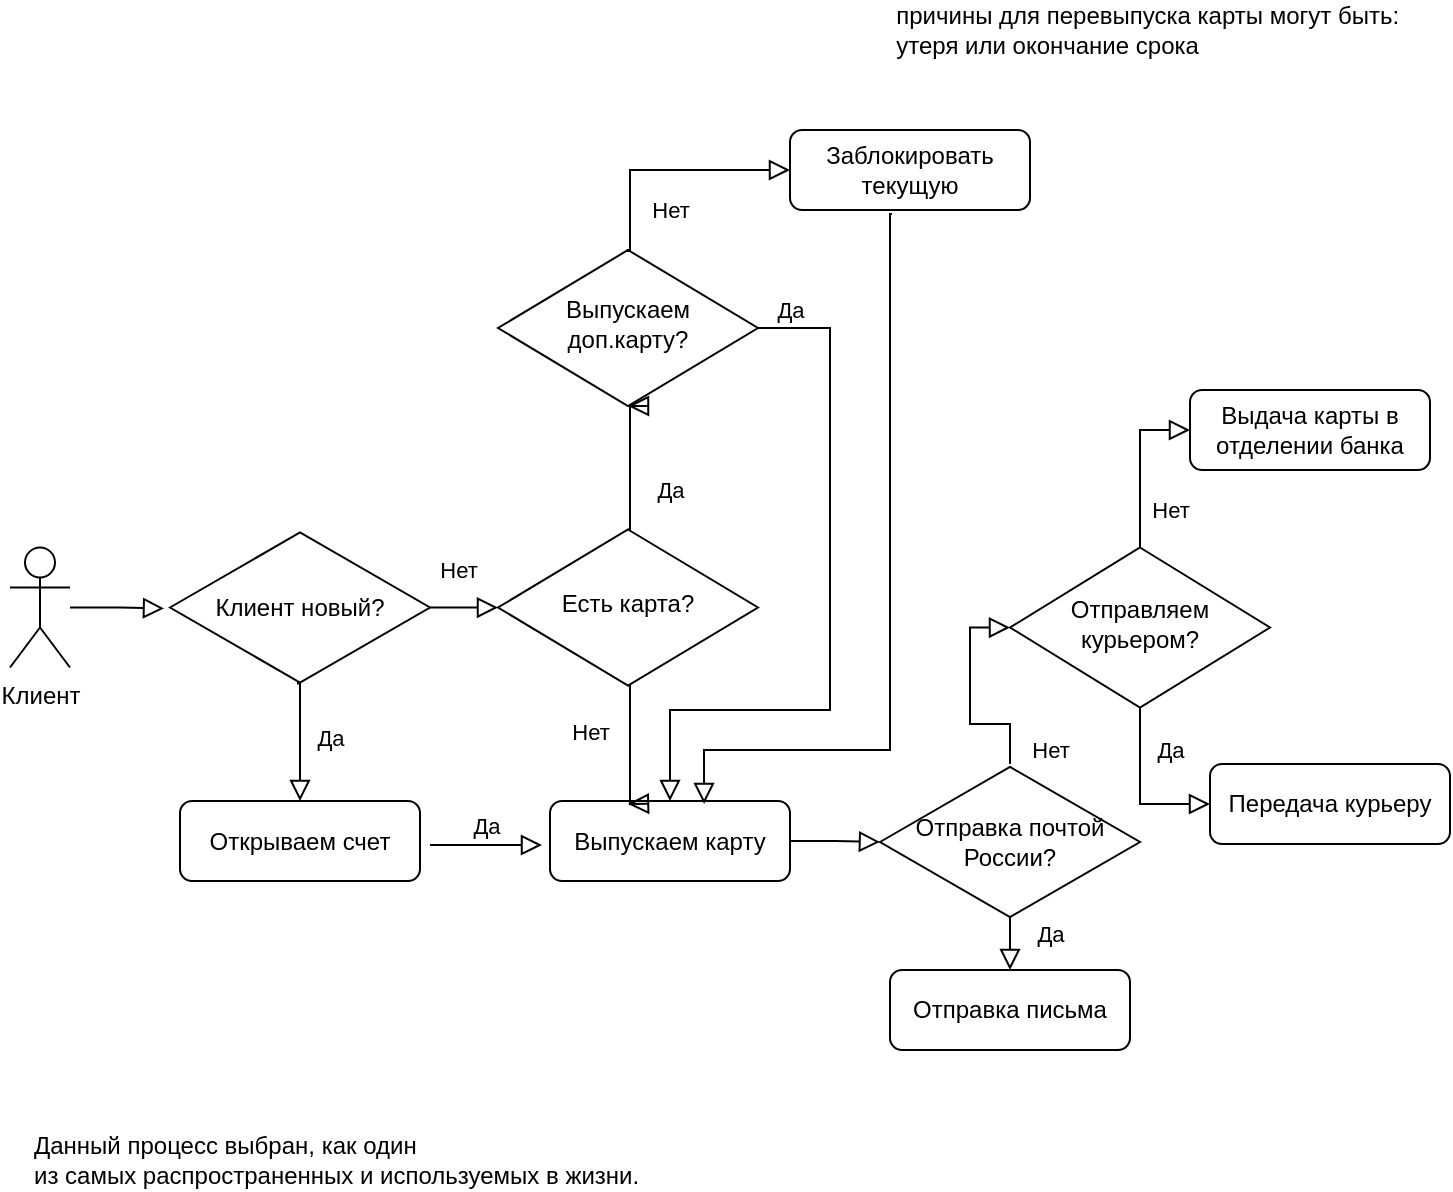 <mxfile version="16.5.1" type="device"><diagram id="C5RBs43oDa-KdzZeNtuy" name="Page-1"><mxGraphModel dx="1102" dy="865" grid="1" gridSize="10" guides="1" tooltips="1" connect="1" arrows="1" fold="1" page="1" pageScale="1" pageWidth="827" pageHeight="1169" math="0" shadow="0"><root><mxCell id="WIyWlLk6GJQsqaUBKTNV-0"/><mxCell id="WIyWlLk6GJQsqaUBKTNV-1" parent="WIyWlLk6GJQsqaUBKTNV-0"/><mxCell id="WIyWlLk6GJQsqaUBKTNV-8" value="Да" style="rounded=0;html=1;jettySize=auto;orthogonalLoop=1;fontSize=11;endArrow=block;endFill=0;endSize=8;strokeWidth=1;shadow=0;labelBackgroundColor=none;edgeStyle=orthogonalEdgeStyle;exitX=0.492;exitY=0.994;exitDx=0;exitDy=0;exitPerimeter=0;entryX=0.5;entryY=0;entryDx=0;entryDy=0;" parent="WIyWlLk6GJQsqaUBKTNV-1" source="QflF9BlVIQ72kuhKRVcT-3" target="WIyWlLk6GJQsqaUBKTNV-11" edge="1"><mxGeometry y="15" relative="1" as="geometry"><mxPoint as="offset"/><mxPoint x="185" y="465.5" as="sourcePoint"/><Array as="points"><mxPoint x="185" y="465"/></Array></mxGeometry></mxCell><mxCell id="WIyWlLk6GJQsqaUBKTNV-11" value="Открываем счет" style="rounded=1;whiteSpace=wrap;html=1;fontSize=12;glass=0;strokeWidth=1;shadow=0;" parent="WIyWlLk6GJQsqaUBKTNV-1" vertex="1"><mxGeometry x="125" y="525.5" width="120" height="40" as="geometry"/></mxCell><mxCell id="QflF9BlVIQ72kuhKRVcT-0" value="Клиент" style="shape=umlActor;verticalLabelPosition=bottom;verticalAlign=top;html=1;outlineConnect=0;" vertex="1" parent="WIyWlLk6GJQsqaUBKTNV-1"><mxGeometry x="40" y="398.75" width="30" height="60" as="geometry"/></mxCell><mxCell id="QflF9BlVIQ72kuhKRVcT-3" value="Клиент новый?" style="html=1;whiteSpace=wrap;aspect=fixed;shape=isoRectangle;" vertex="1" parent="WIyWlLk6GJQsqaUBKTNV-1"><mxGeometry x="120" y="389.75" width="130" height="78" as="geometry"/></mxCell><mxCell id="QflF9BlVIQ72kuhKRVcT-7" value="" style="edgeStyle=orthogonalEdgeStyle;rounded=0;html=1;jettySize=auto;orthogonalLoop=1;fontSize=11;endArrow=block;endFill=0;endSize=8;strokeWidth=1;shadow=0;labelBackgroundColor=none;entryX=-0.023;entryY=0.506;entryDx=0;entryDy=0;entryPerimeter=0;" edge="1" parent="WIyWlLk6GJQsqaUBKTNV-1" source="QflF9BlVIQ72kuhKRVcT-0" target="QflF9BlVIQ72kuhKRVcT-3"><mxGeometry x="0.386" y="69" relative="1" as="geometry"><mxPoint as="offset"/><mxPoint x="91" y="427" as="sourcePoint"/><mxPoint x="90" y="450" as="targetPoint"/><Array as="points"/></mxGeometry></mxCell><mxCell id="QflF9BlVIQ72kuhKRVcT-11" value="Выпускаем доп.карту?" style="rhombus;whiteSpace=wrap;html=1;shadow=0;fontFamily=Helvetica;fontSize=12;align=center;strokeWidth=1;spacing=6;spacingTop=-4;" vertex="1" parent="WIyWlLk6GJQsqaUBKTNV-1"><mxGeometry x="284" y="250" width="130" height="78" as="geometry"/></mxCell><mxCell id="QflF9BlVIQ72kuhKRVcT-13" value="Есть карта?" style="rhombus;whiteSpace=wrap;html=1;shadow=0;fontFamily=Helvetica;fontSize=12;align=center;strokeWidth=1;spacing=6;spacingTop=-4;" vertex="1" parent="WIyWlLk6GJQsqaUBKTNV-1"><mxGeometry x="284" y="389.75" width="130" height="78" as="geometry"/></mxCell><mxCell id="QflF9BlVIQ72kuhKRVcT-18" value="Выпускаем карту" style="rounded=1;whiteSpace=wrap;html=1;fontSize=12;glass=0;strokeWidth=1;shadow=0;" vertex="1" parent="WIyWlLk6GJQsqaUBKTNV-1"><mxGeometry x="310" y="525.5" width="120" height="40" as="geometry"/></mxCell><mxCell id="QflF9BlVIQ72kuhKRVcT-19" value="Да" style="edgeStyle=orthogonalEdgeStyle;rounded=0;html=1;jettySize=auto;orthogonalLoop=1;fontSize=11;endArrow=block;endFill=0;endSize=8;strokeWidth=1;shadow=0;labelBackgroundColor=none;" edge="1" parent="WIyWlLk6GJQsqaUBKTNV-1"><mxGeometry y="10" relative="1" as="geometry"><mxPoint as="offset"/><mxPoint x="250" y="547.5" as="sourcePoint"/><mxPoint x="306" y="547.5" as="targetPoint"/></mxGeometry></mxCell><mxCell id="QflF9BlVIQ72kuhKRVcT-20" value="Отправка почтой России?" style="html=1;whiteSpace=wrap;aspect=fixed;shape=isoRectangle;" vertex="1" parent="WIyWlLk6GJQsqaUBKTNV-1"><mxGeometry x="475" y="507" width="130" height="78" as="geometry"/></mxCell><mxCell id="QflF9BlVIQ72kuhKRVcT-22" value="Нет" style="rounded=0;html=1;jettySize=auto;orthogonalLoop=1;fontSize=11;endArrow=block;endFill=0;endSize=8;strokeWidth=1;shadow=0;labelBackgroundColor=none;edgeStyle=orthogonalEdgeStyle;entryX=0;entryY=0.5;entryDx=0;entryDy=0;" edge="1" parent="WIyWlLk6GJQsqaUBKTNV-1" source="QflF9BlVIQ72kuhKRVcT-3" target="QflF9BlVIQ72kuhKRVcT-13"><mxGeometry x="0.133" y="19" relative="1" as="geometry"><mxPoint as="offset"/><mxPoint x="270" y="480" as="sourcePoint"/><mxPoint x="250" y="340" as="targetPoint"/><Array as="points"/></mxGeometry></mxCell><mxCell id="QflF9BlVIQ72kuhKRVcT-23" value="Нет" style="rounded=0;html=1;jettySize=auto;orthogonalLoop=1;fontSize=11;endArrow=block;endFill=0;endSize=8;strokeWidth=1;shadow=0;labelBackgroundColor=none;edgeStyle=orthogonalEdgeStyle;exitX=0.5;exitY=1;exitDx=0;exitDy=0;entryX=0.325;entryY=0.038;entryDx=0;entryDy=0;entryPerimeter=0;" edge="1" parent="WIyWlLk6GJQsqaUBKTNV-1" source="QflF9BlVIQ72kuhKRVcT-13" target="QflF9BlVIQ72kuhKRVcT-18"><mxGeometry x="-0.2" y="-20" relative="1" as="geometry"><mxPoint as="offset"/><mxPoint x="290" y="470" as="sourcePoint"/><mxPoint x="350" y="520" as="targetPoint"/><Array as="points"><mxPoint x="350" y="468"/></Array></mxGeometry></mxCell><mxCell id="QflF9BlVIQ72kuhKRVcT-25" value="Да" style="rounded=0;html=1;jettySize=auto;orthogonalLoop=1;fontSize=11;endArrow=block;endFill=0;endSize=8;strokeWidth=1;shadow=0;labelBackgroundColor=none;edgeStyle=orthogonalEdgeStyle;exitX=0.5;exitY=0;exitDx=0;exitDy=0;entryX=0.5;entryY=1;entryDx=0;entryDy=0;" edge="1" parent="WIyWlLk6GJQsqaUBKTNV-1" source="QflF9BlVIQ72kuhKRVcT-13" target="QflF9BlVIQ72kuhKRVcT-11"><mxGeometry x="-0.348" y="-20" relative="1" as="geometry"><mxPoint as="offset"/><mxPoint x="350" y="380" as="sourcePoint"/><mxPoint x="240" y="350" as="targetPoint"/><Array as="points"><mxPoint x="350" y="390"/></Array></mxGeometry></mxCell><mxCell id="QflF9BlVIQ72kuhKRVcT-26" value="Да" style="rounded=0;html=1;jettySize=auto;orthogonalLoop=1;fontSize=11;endArrow=block;endFill=0;endSize=8;strokeWidth=1;shadow=0;labelBackgroundColor=none;edgeStyle=orthogonalEdgeStyle;entryX=0.5;entryY=0;entryDx=0;entryDy=0;exitX=1;exitY=0.5;exitDx=0;exitDy=0;" edge="1" parent="WIyWlLk6GJQsqaUBKTNV-1" source="QflF9BlVIQ72kuhKRVcT-11" target="QflF9BlVIQ72kuhKRVcT-18"><mxGeometry x="-0.909" y="9" relative="1" as="geometry"><mxPoint as="offset"/><mxPoint x="400" y="280" as="sourcePoint"/><mxPoint x="390" y="520" as="targetPoint"/><Array as="points"><mxPoint x="450" y="289"/><mxPoint x="450" y="480"/><mxPoint x="370" y="480"/></Array></mxGeometry></mxCell><mxCell id="QflF9BlVIQ72kuhKRVcT-27" value="Нет" style="rounded=0;html=1;jettySize=auto;orthogonalLoop=1;fontSize=11;endArrow=block;endFill=0;endSize=8;strokeWidth=1;shadow=0;labelBackgroundColor=none;edgeStyle=orthogonalEdgeStyle;exitX=0.5;exitY=0;exitDx=0;exitDy=0;entryX=0;entryY=0.5;entryDx=0;entryDy=0;" edge="1" parent="WIyWlLk6GJQsqaUBKTNV-1" source="QflF9BlVIQ72kuhKRVcT-11" target="QflF9BlVIQ72kuhKRVcT-28"><mxGeometry x="0.008" y="-20" relative="1" as="geometry"><mxPoint as="offset"/><mxPoint x="350" y="235" as="sourcePoint"/><mxPoint x="390" y="150" as="targetPoint"/><Array as="points"><mxPoint x="350" y="250"/><mxPoint x="350" y="210"/></Array></mxGeometry></mxCell><mxCell id="QflF9BlVIQ72kuhKRVcT-28" value="Заблокировать текущую" style="rounded=1;whiteSpace=wrap;html=1;fontSize=12;glass=0;strokeWidth=1;shadow=0;" vertex="1" parent="WIyWlLk6GJQsqaUBKTNV-1"><mxGeometry x="430" y="190" width="120" height="40" as="geometry"/></mxCell><mxCell id="QflF9BlVIQ72kuhKRVcT-29" value="&lt;blockquote style=&quot;margin: 0 0 0 40px ; border: none ; padding: 0px&quot;&gt;&lt;div&gt;&lt;span&gt;причины для перевыпуска карты могут быть:&amp;nbsp;&lt;/span&gt;&lt;/div&gt;&lt;div style=&quot;text-align: left&quot;&gt;&lt;span&gt;утеря или окончание срока&lt;/span&gt;&lt;/div&gt;&lt;/blockquote&gt;" style="text;html=1;align=center;verticalAlign=middle;resizable=0;points=[];autosize=1;strokeColor=none;fillColor=none;" vertex="1" parent="WIyWlLk6GJQsqaUBKTNV-1"><mxGeometry x="435" y="125" width="310" height="30" as="geometry"/></mxCell><mxCell id="QflF9BlVIQ72kuhKRVcT-31" value="" style="rounded=0;html=1;jettySize=auto;orthogonalLoop=1;fontSize=11;endArrow=block;endFill=0;endSize=8;strokeWidth=1;shadow=0;labelBackgroundColor=none;edgeStyle=orthogonalEdgeStyle;exitX=0.425;exitY=1.05;exitDx=0;exitDy=0;exitPerimeter=0;entryX=0.642;entryY=0.038;entryDx=0;entryDy=0;entryPerimeter=0;" edge="1" parent="WIyWlLk6GJQsqaUBKTNV-1" source="QflF9BlVIQ72kuhKRVcT-28" target="QflF9BlVIQ72kuhKRVcT-18"><mxGeometry x="0.333" y="20" relative="1" as="geometry"><mxPoint as="offset"/><mxPoint x="630" y="220" as="sourcePoint"/><mxPoint x="420" y="520" as="targetPoint"/><Array as="points"><mxPoint x="480" y="232"/><mxPoint x="480" y="500"/><mxPoint x="387" y="500"/></Array></mxGeometry></mxCell><mxCell id="QflF9BlVIQ72kuhKRVcT-32" value="" style="edgeStyle=orthogonalEdgeStyle;rounded=0;html=1;jettySize=auto;orthogonalLoop=1;fontSize=11;endArrow=block;endFill=0;endSize=8;strokeWidth=1;shadow=0;labelBackgroundColor=none;exitX=1;exitY=0.5;exitDx=0;exitDy=0;" edge="1" parent="WIyWlLk6GJQsqaUBKTNV-1" source="QflF9BlVIQ72kuhKRVcT-18" target="QflF9BlVIQ72kuhKRVcT-20"><mxGeometry y="10" relative="1" as="geometry"><mxPoint as="offset"/><mxPoint x="430" y="600" as="sourcePoint"/><mxPoint x="460" y="546" as="targetPoint"/></mxGeometry></mxCell><mxCell id="QflF9BlVIQ72kuhKRVcT-34" value="Отправка письма" style="rounded=1;whiteSpace=wrap;html=1;fontSize=12;glass=0;strokeWidth=1;shadow=0;" vertex="1" parent="WIyWlLk6GJQsqaUBKTNV-1"><mxGeometry x="480" y="610" width="120" height="40" as="geometry"/></mxCell><mxCell id="QflF9BlVIQ72kuhKRVcT-36" value="Нет" style="rounded=0;html=1;jettySize=auto;orthogonalLoop=1;fontSize=11;endArrow=block;endFill=0;endSize=8;strokeWidth=1;shadow=0;labelBackgroundColor=none;edgeStyle=orthogonalEdgeStyle;entryX=0;entryY=0.5;entryDx=0;entryDy=0;" edge="1" parent="WIyWlLk6GJQsqaUBKTNV-1" source="QflF9BlVIQ72kuhKRVcT-20" target="QflF9BlVIQ72kuhKRVcT-37"><mxGeometry x="-0.871" y="-20" relative="1" as="geometry"><mxPoint as="offset"/><mxPoint x="520" y="500" as="sourcePoint"/><mxPoint x="520" y="440" as="targetPoint"/></mxGeometry></mxCell><mxCell id="QflF9BlVIQ72kuhKRVcT-37" value="Отправляем курьером?" style="rhombus;whiteSpace=wrap;html=1;shadow=0;fontFamily=Helvetica;fontSize=12;align=center;strokeWidth=1;spacing=6;spacingTop=-4;" vertex="1" parent="WIyWlLk6GJQsqaUBKTNV-1"><mxGeometry x="540" y="398.75" width="130" height="80" as="geometry"/></mxCell><mxCell id="QflF9BlVIQ72kuhKRVcT-40" value="Да" style="edgeStyle=orthogonalEdgeStyle;rounded=0;html=1;jettySize=auto;orthogonalLoop=1;fontSize=11;endArrow=block;endFill=0;endSize=8;strokeWidth=1;shadow=0;labelBackgroundColor=none;exitX=0.5;exitY=1;exitDx=0;exitDy=0;entryX=0;entryY=0.5;entryDx=0;entryDy=0;" edge="1" parent="WIyWlLk6GJQsqaUBKTNV-1" source="QflF9BlVIQ72kuhKRVcT-37" target="QflF9BlVIQ72kuhKRVcT-41"><mxGeometry x="-0.489" y="15" relative="1" as="geometry"><mxPoint as="offset"/><mxPoint x="600" y="490" as="sourcePoint"/><mxPoint x="630" y="520" as="targetPoint"/></mxGeometry></mxCell><mxCell id="QflF9BlVIQ72kuhKRVcT-41" value="Передача курьеру" style="rounded=1;whiteSpace=wrap;html=1;fontSize=12;glass=0;strokeWidth=1;shadow=0;" vertex="1" parent="WIyWlLk6GJQsqaUBKTNV-1"><mxGeometry x="640" y="507" width="120" height="40" as="geometry"/></mxCell><mxCell id="QflF9BlVIQ72kuhKRVcT-42" value="Нет" style="rounded=0;html=1;jettySize=auto;orthogonalLoop=1;fontSize=11;endArrow=block;endFill=0;endSize=8;strokeWidth=1;shadow=0;labelBackgroundColor=none;edgeStyle=orthogonalEdgeStyle;entryX=0;entryY=0.5;entryDx=0;entryDy=0;exitX=0.5;exitY=0;exitDx=0;exitDy=0;" edge="1" parent="WIyWlLk6GJQsqaUBKTNV-1" source="QflF9BlVIQ72kuhKRVcT-37" target="QflF9BlVIQ72kuhKRVcT-43"><mxGeometry x="-0.552" y="-15" relative="1" as="geometry"><mxPoint as="offset"/><mxPoint x="589.5" y="397.5" as="sourcePoint"/><mxPoint x="620" y="340" as="targetPoint"/></mxGeometry></mxCell><mxCell id="QflF9BlVIQ72kuhKRVcT-43" value="Выдача карты в отделении банка" style="rounded=1;whiteSpace=wrap;html=1;fontSize=12;glass=0;strokeWidth=1;shadow=0;" vertex="1" parent="WIyWlLk6GJQsqaUBKTNV-1"><mxGeometry x="630" y="320" width="120" height="40" as="geometry"/></mxCell><mxCell id="QflF9BlVIQ72kuhKRVcT-44" value="Данный процесс выбран, как один &lt;br&gt;из самых распространенных и используемых в жизни." style="text;html=1;align=left;verticalAlign=middle;resizable=0;points=[];autosize=1;strokeColor=none;fillColor=none;" vertex="1" parent="WIyWlLk6GJQsqaUBKTNV-1"><mxGeometry x="50" y="690" width="320" height="30" as="geometry"/></mxCell><mxCell id="QflF9BlVIQ72kuhKRVcT-54" value="Да" style="rounded=0;html=1;jettySize=auto;orthogonalLoop=1;fontSize=11;endArrow=block;endFill=0;endSize=8;strokeWidth=1;shadow=0;labelBackgroundColor=none;edgeStyle=orthogonalEdgeStyle;entryX=0.5;entryY=0;entryDx=0;entryDy=0;exitX=0.5;exitY=0.974;exitDx=0;exitDy=0;exitPerimeter=0;" edge="1" parent="WIyWlLk6GJQsqaUBKTNV-1" source="QflF9BlVIQ72kuhKRVcT-20" target="QflF9BlVIQ72kuhKRVcT-34"><mxGeometry x="-0.289" y="20" relative="1" as="geometry"><mxPoint as="offset"/><mxPoint x="540" y="590" as="sourcePoint"/><mxPoint x="490" y="810" as="targetPoint"/></mxGeometry></mxCell></root></mxGraphModel></diagram></mxfile>